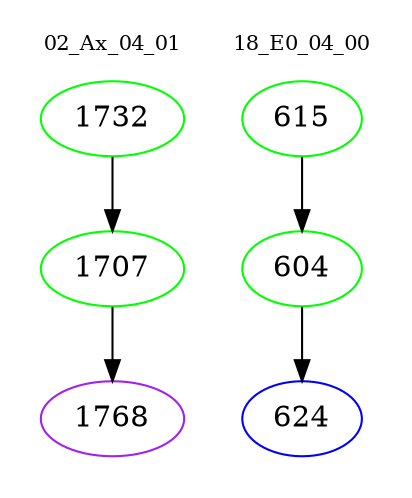 digraph{
subgraph cluster_0 {
color = white
label = "02_Ax_04_01";
fontsize=10;
T0_1732 [label="1732", color="green"]
T0_1732 -> T0_1707 [color="black"]
T0_1707 [label="1707", color="green"]
T0_1707 -> T0_1768 [color="black"]
T0_1768 [label="1768", color="purple"]
}
subgraph cluster_1 {
color = white
label = "18_E0_04_00";
fontsize=10;
T1_615 [label="615", color="green"]
T1_615 -> T1_604 [color="black"]
T1_604 [label="604", color="green"]
T1_604 -> T1_624 [color="black"]
T1_624 [label="624", color="blue"]
}
}
